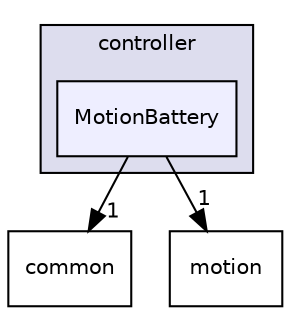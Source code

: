 digraph "/root/scrimmage/scrimmage/include/scrimmage/plugins/controller/MotionBattery" {
  compound=true
  node [ fontsize="10", fontname="Helvetica"];
  edge [ labelfontsize="10", labelfontname="Helvetica"];
  subgraph clusterdir_da9620d34cca5c42773312c818662e06 {
    graph [ bgcolor="#ddddee", pencolor="black", label="controller" fontname="Helvetica", fontsize="10", URL="dir_da9620d34cca5c42773312c818662e06.html"]
  dir_6535da3da4d96bffec23dd74962f2248 [shape=box, label="MotionBattery", style="filled", fillcolor="#eeeeff", pencolor="black", URL="dir_6535da3da4d96bffec23dd74962f2248.html"];
  }
  dir_edb592701dc45cc21f3d1cc2e72efe9a [shape=box label="common" URL="dir_edb592701dc45cc21f3d1cc2e72efe9a.html"];
  dir_225ac9950e75cf8b57b2a00ffecc8137 [shape=box label="motion" URL="dir_225ac9950e75cf8b57b2a00ffecc8137.html"];
  dir_6535da3da4d96bffec23dd74962f2248->dir_edb592701dc45cc21f3d1cc2e72efe9a [headlabel="1", labeldistance=1.5 headhref="dir_000070_000007.html"];
  dir_6535da3da4d96bffec23dd74962f2248->dir_225ac9950e75cf8b57b2a00ffecc8137 [headlabel="1", labeldistance=1.5 headhref="dir_000070_000012.html"];
}
